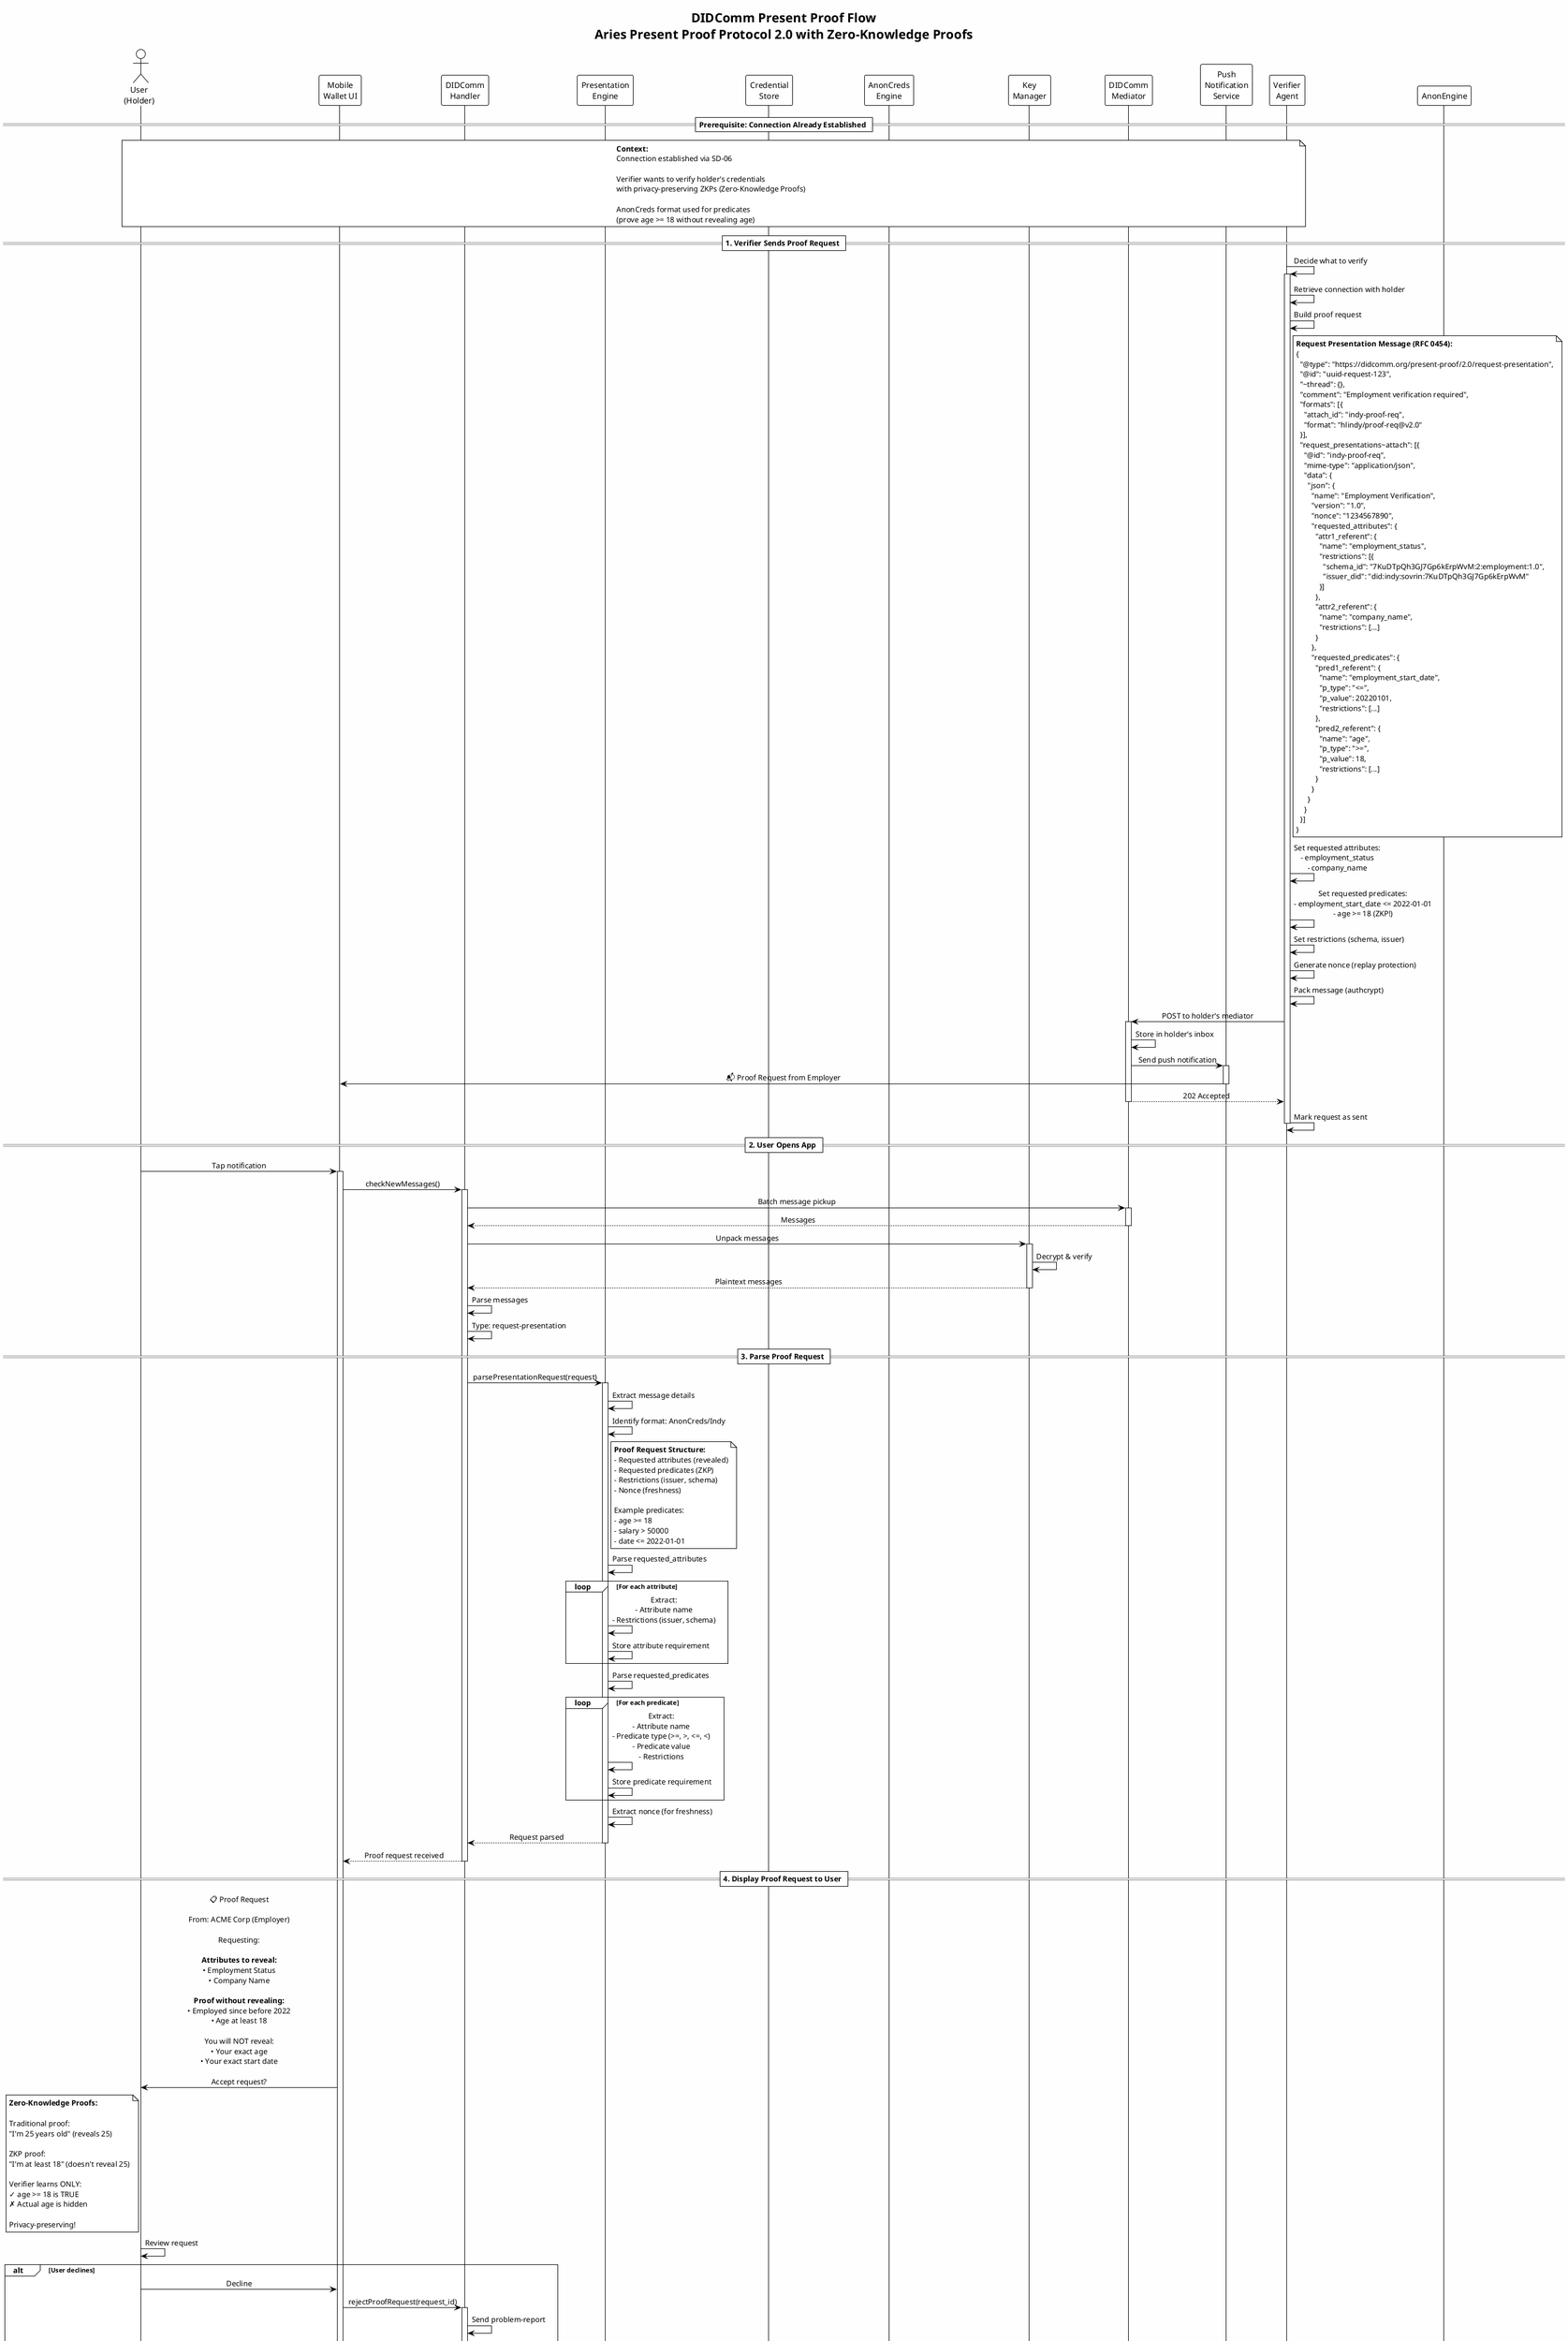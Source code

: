 @startuml 05-seq-didcomm-present-proof
!theme plain
skinparam backgroundColor #FEFEFE
skinparam sequenceMessageAlign center

title DIDComm Present Proof Flow\n**Aries Present Proof Protocol 2.0 with Zero-Knowledge Proofs**

actor "User\n(Holder)" as User
participant "Mobile\nWallet UI" as WalletUI
participant "DIDComm\nHandler" as DIDCommHandler
participant "Presentation\nEngine" as PresEngine
participant "Credential\nStore" as CredStore
participant "AnonCreds\nEngine" as AnonCreds
participant "Key\nManager" as KeyMgr
participant "DIDComm\nMediator" as Mediator
participant "Push\nNotification\nService" as PushSvc
participant "Verifier\nAgent" as Verifier

== Prerequisite: Connection Already Established ==

note over User, Verifier
  **Context:**
  Connection established via SD-06
  
  Verifier wants to verify holder's credentials
  with privacy-preserving ZKPs (Zero-Knowledge Proofs)
  
  AnonCreds format used for predicates
  (prove age >= 18 without revealing age)
end note

== 1. Verifier Sends Proof Request ==

Verifier -> Verifier: Decide what to verify
activate Verifier

Verifier -> Verifier: Retrieve connection with holder
Verifier -> Verifier: Build proof request

note right of Verifier
  **Request Presentation Message (RFC 0454):**
  {
    "@type": "https://didcomm.org/present-proof/2.0/request-presentation",
    "@id": "uuid-request-123",
    "~thread": {},
    "comment": "Employment verification required",
    "formats": [{
      "attach_id": "indy-proof-req",
      "format": "hlindy/proof-req@v2.0"
    }],
    "request_presentations~attach": [{
      "@id": "indy-proof-req",
      "mime-type": "application/json",
      "data": {
        "json": {
          "name": "Employment Verification",
          "version": "1.0",
          "nonce": "1234567890",
          "requested_attributes": {
            "attr1_referent": {
              "name": "employment_status",
              "restrictions": [{
                "schema_id": "7KuDTpQh3GJ7Gp6kErpWvM:2:employment:1.0",
                "issuer_did": "did:indy:sovrin:7KuDTpQh3GJ7Gp6kErpWvM"
              }]
            },
            "attr2_referent": {
              "name": "company_name",
              "restrictions": [...]
            }
          },
          "requested_predicates": {
            "pred1_referent": {
              "name": "employment_start_date",
              "p_type": "<=",
              "p_value": 20220101,
              "restrictions": [...]
            },
            "pred2_referent": {
              "name": "age",
              "p_type": ">=",
              "p_value": 18,
              "restrictions": [...]
            }
          }
        }
      }
    }]
  }
end note

Verifier -> Verifier: Set requested attributes:\n- employment_status\n- company_name
Verifier -> Verifier: Set requested predicates:\n- employment_start_date <= 2022-01-01\n- age >= 18 (ZKP!)
Verifier -> Verifier: Set restrictions (schema, issuer)
Verifier -> Verifier: Generate nonce (replay protection)

Verifier -> Verifier: Pack message (authcrypt)

Verifier -> Mediator: POST to holder's mediator
activate Mediator

Mediator -> Mediator: Store in holder's inbox
Mediator -> PushSvc: Send push notification
activate PushSvc
PushSvc -> WalletUI: 📬 Proof Request from Employer
deactivate PushSvc

Mediator --> Verifier: 202 Accepted
deactivate Mediator

Verifier -> Verifier: Mark request as sent
deactivate Verifier

== 2. User Opens App ==

User -> WalletUI: Tap notification
activate WalletUI

WalletUI -> DIDCommHandler: checkNewMessages()
activate DIDCommHandler

DIDCommHandler -> Mediator: Batch message pickup
activate Mediator
Mediator --> DIDCommHandler: Messages
deactivate Mediator

DIDCommHandler -> KeyMgr: Unpack messages
activate KeyMgr
KeyMgr -> KeyMgr: Decrypt & verify
KeyMgr --> DIDCommHandler: Plaintext messages
deactivate KeyMgr

DIDCommHandler -> DIDCommHandler: Parse messages
DIDCommHandler -> DIDCommHandler: Type: request-presentation

== 3. Parse Proof Request ==

DIDCommHandler -> PresEngine: parsePresentationRequest(request)
activate PresEngine

PresEngine -> PresEngine: Extract message details
PresEngine -> PresEngine: Identify format: AnonCreds/Indy

note right of PresEngine
  **Proof Request Structure:**
  - Requested attributes (revealed)
  - Requested predicates (ZKP)
  - Restrictions (issuer, schema)
  - Nonce (freshness)
  
  Example predicates:
  - age >= 18
  - salary > 50000
  - date <= 2022-01-01
end note

PresEngine -> PresEngine: Parse requested_attributes
loop For each attribute
  PresEngine -> PresEngine: Extract:\n- Attribute name\n- Restrictions (issuer, schema)
  PresEngine -> PresEngine: Store attribute requirement
end

PresEngine -> PresEngine: Parse requested_predicates
loop For each predicate
  PresEngine -> PresEngine: Extract:\n- Attribute name\n- Predicate type (>=, >, <=, <)\n- Predicate value\n- Restrictions
  PresEngine -> PresEngine: Store predicate requirement
end

PresEngine -> PresEngine: Extract nonce (for freshness)

PresEngine --> DIDCommHandler: Request parsed
deactivate PresEngine

DIDCommHandler --> WalletUI: Proof request received
deactivate DIDCommHandler

== 4. Display Proof Request to User ==

WalletUI -> User: 📋 Proof Request\n\nFrom: ACME Corp (Employer)\n\nRequesting:\n\n**Attributes to reveal:**\n• Employment Status\n• Company Name\n\n**Proof without revealing:**\n• Employed since before 2022\n• Age at least 18\n\nYou will NOT reveal:\n• Your exact age\n• Your exact start date\n\nAccept request?

note left of User
  **Zero-Knowledge Proofs:**
  
  Traditional proof:
  "I'm 25 years old" (reveals 25)
  
  ZKP proof:
  "I'm at least 18" (doesn't reveal 25)
  
  Verifier learns ONLY:
  ✓ age >= 18 is TRUE
  ✗ Actual age is hidden
  
  Privacy-preserving!
end note

User -> User: Review request

alt User declines
  User -> WalletUI: Decline
  WalletUI -> DIDCommHandler: rejectProofRequest(request_id)
  activate DIDCommHandler
  DIDCommHandler -> DIDCommHandler: Send problem-report
  DIDCommHandler --> WalletUI: Request declined
  deactivate DIDCommHandler
  WalletUI -> User: Request declined
  deactivate WalletUI
  [<-- User
end

User -> WalletUI: Accept request

== 5. Find Matching Credentials ==

WalletUI -> PresEngine: findMatchingCredentials(request)
activate PresEngine

PresEngine -> CredStore: queryCredentials()
activate CredStore
CredStore -> CredStore: Fetch all credentials from DB
CredStore --> PresEngine: List of credentials
deactivate CredStore

note right of PresEngine
  **Credential Matching:**
  For each requested attribute/predicate:
  1. Find credentials containing that attribute
  2. Check issuer restriction (if specified)
  3. Check schema restriction (if specified)
  4. Check credential is AnonCreds format
  5. Check credential is not revoked
  6. Check credential is not expired
end note

loop For each requested attribute
  PresEngine -> PresEngine: Get attribute name & restrictions
  
  loop For each credential
    PresEngine -> PresEngine: Check credential format (AnonCreds)
    PresEngine -> PresEngine: Check has attribute
    PresEngine -> PresEngine: Check issuer matches restriction
    PresEngine -> PresEngine: Check schema matches restriction
    
    alt Credential matches
      PresEngine -> PresEngine: Add to matches for this attribute
    end
  end
  
  alt No matching credentials
    PresEngine --> WalletUI: Cannot fulfill request
    WalletUI -> User: You don't have required credentials
    deactivate PresEngine
    deactivate WalletUI
    [<-- User
  end
end

loop For each requested predicate
  PresEngine -> PresEngine: Get predicate (age >= 18)
  
  loop For each credential
    PresEngine -> PresEngine: Check has attribute "age"
    PresEngine -> PresEngine: Check issuer/schema restrictions
    PresEngine -> PresEngine: Extract attribute value
    PresEngine -> PresEngine: Check predicate can be satisfied
    
    note right of PresEngine
      **Predicate Check:**
      If age attribute = 25
      Predicate: age >= 18
      
      25 >= 18? YES ✓
      
      Can generate ZKP for this
    end note
    
    alt Credential satisfies predicate
      PresEngine -> PresEngine: Add to matches
    end
  end
end

PresEngine -> PresEngine: Group matches by referent
PresEngine --> WalletUI: Matched credentials map
deactivate PresEngine

== 6. User Selects Credentials ==

WalletUI -> User: Select credentials to use:\n\n**For employment_status:**\n☐ ACME Employee ID (issued 2021-05-15)\n☐ Previous Employer ID\n\n**For age >= 18:**\n☐ Driver's License (age: 25)\n☐ National ID (age: 25)\n\nRecommended: ACME Employee ID + Driver's License

User -> WalletUI: Select ACME Employee ID
User -> WalletUI: Select Driver's License

WalletUI -> User: Confirm selection?
User -> WalletUI: Confirm

== 7. Retrieve Credential Details ==

WalletUI -> PresEngine: generatePresentation(selections, request)
activate PresEngine

PresEngine -> CredStore: getCredential(acme_emp_id)
activate CredStore
CredStore -> CredStore: Fetch from database
CredStore -> CredStore: Decrypt credential
CredStore --> PresEngine: ACME Employee credential
deactivate CredStore

PresEngine -> CredStore: getCredential(drivers_license_id)
activate CredStore
CredStore --> PresEngine: Driver's License credential
deactivate CredStore

PresEngine -> PresEngine: Parse AnonCreds credentials

note right of PresEngine
  **AnonCreds Credential Structure:**
  {
    "schema_id": "...",
    "cred_def_id": "...",
    "rev_reg_id": "...",
    "values": {
      "employment_status": {
        "raw": "Full-time",
        "encoded": "594739483..."
      },
      "company_name": {
        "raw": "ACME Corp",
        "encoded": "384759203..."
      },
      "employment_start_date": {
        "raw": "20210515",
        "encoded": "20210515"
      }
    },
    "signature": {...},
    "signature_correctness_proof": {...},
    "rev_reg": {...}
  }
end note

PresEngine -> PresEngine: Extract attribute values
PresEngine -> PresEngine: Extract credential signatures
PresEngine -> PresEngine: Extract credential secrets (blinded values)

== 8. Fetch Credential Definitions & Revocation ==

PresEngine -> PresEngine: Extract cred_def_id from credentials

PresEngine -> PresEngine: Fetch credential definition\nfrom ledger/cache

note right of PresEngine
  **Credential Definition:**
  Contains issuer's public key
  for signature verification
  
  Needed for:
  - Verifying credential signature
  - Generating proofs
end note

PresEngine -> PresEngine: Extract rev_reg_id (if revocable)

PresEngine -> PresEngine: Fetch revocation registry\nstate from ledger

note right of PresEngine
  **Revocation Registry:**
  Cryptographic accumulator
  
  Proves credential is NOT revoked
  without revealing which credential
  (ZKP for non-revocation)
end note

PresEngine -> PresEngine: Get revocation tails file

== 9. Generate Zero-Knowledge Proofs ==

PresEngine -> AnonCreds: generateProof(credentials, request, cred_defs, rev_regs)
activate AnonCreds

note right of AnonCreds
  **AnonCreds ZKP Generation:**
  
  Uses CL (Camenisch-Lysyanskaya) signatures
  
  Can prove:
  - Possession of credential
  - Attribute values (revealed)
  - Predicates (without revealing value)
  - Non-revocation
  
  All without revealing:
  - Full credential
  - Issuer's signature
  - Link between presentations
end note

AnonCreds -> AnonCreds: Initialize proof builder

loop For each requested attribute (revealed)
  AnonCreds -> AnonCreds: Get attribute value from credential
  AnonCreds -> AnonCreds: Get encoded value
  AnonCreds -> AnonCreds: Add to revealed attributes
  
  note right of AnonCreds
    **Revealed Attribute:**
    "employment_status": "Full-time"
    
    This will be shown in proof
  end note
end

loop For each requested predicate (ZKP)
  AnonCreds -> AnonCreds: Get attribute value (e.g., age = 25)
  AnonCreds -> AnonCreds: Get predicate (age >= 18)
  AnonCreds -> AnonCreds: Check predicate: 25 >= 18? TRUE
  
  note right of AnonCreds
    **Generate ZKP:**
    
    Prove: age >= 18 is TRUE
    Without revealing: age = 25
    
    Uses range proof:
    - Prove value is in range [18, infinity)
    - Without revealing actual value
    - Verifier can check proof validity
    - But learns nothing about actual age
    
    Mathematical magic! 🎩✨
  end note
  
  AnonCreds -> AnonCreds: Generate range proof (ZKP)
  AnonCreds -> AnonCreds: Add to proof predicates
end

AnonCreds -> AnonCreds: Generate proof of possession\n(have valid credential)

AnonCreds -> AnonCreds: Generate blinded signature proof
note right of AnonCreds
  **Signature Proof:**
  Proves credential was signed by issuer
  Without revealing signature itself
  
  Verifier can verify proof
  against issuer's public key
  (from credential definition)
end note

alt Credential is revocable
  AnonCreds -> AnonCreds: Generate non-revocation proof
  
  note right of AnonCreds
    **Non-Revocation Proof:**
    
    Proves credential is in
    revocation accumulator
    (i.e., NOT revoked)
    
    Without revealing:
    - Which credential
    - Credential index
    
    Uses cryptographic accumulator
    witness + tails file
  end note
  
  AnonCreds -> AnonCreds: Get accumulator witness
  AnonCreds -> AnonCreds: Use tails file
  AnonCreds -> AnonCreds: Generate witness proof
  AnonCreds -> AnonCreds: Add to proof
end

AnonCreds -> AnonEngine: Combine all sub-proofs

AnonCreds --> PresEngine: AnonCreds proof
deactivate AnonCreds

note right of AnonCreds
  **Generated Proof Structure:**
  {
    "proof": {
      "proofs": [{
        "primary_proof": {...},
        "non_revoc_proof": {...}
      }],
      "aggregated_proof": {...}
    },
    "requested_proof": {
      "revealed_attrs": {
        "attr1_referent": {
          "sub_proof_index": 0,
          "raw": "Full-time",
          "encoded": "594739483..."
        }
      },
      "self_attested_attrs": {},
      "unrevealed_attrs": {},
      "predicates": {
        "pred1_referent": {
          "sub_proof_index": 0
        }
      }
    },
    "identifiers": [{
      "schema_id": "...",
      "cred_def_id": "...",
      "rev_reg_id": "...",
      "timestamp": 1642435200
    }]
  }
end note

== 10. Build Presentation Message ==

PresEngine -> PresEngine: Create presentation message

note right of PresEngine
  **Presentation Message (RFC 0454):**
  {
    "@type": "https://didcomm.org/present-proof/2.0/presentation",
    "@id": "uuid-pres-456",
    "~thread": {
      "thid": "uuid-request-123"
    },
    "comment": "Employment verification proof",
    "formats": [{
      "attach_id": "indy-proof",
      "format": "hlindy/proof@v2.0"
    }],
    "presentations~attach": [{
      "@id": "indy-proof",
      "mime-type": "application/json",
      "data": {
        "json": <anoncreds_proof>
      }
    }]
  }
end note

PresEngine -> PresEngine: Set message type: presentation
PresEngine -> PresEngine: Set thread ID (from request)
PresEngine -> PresEngine: Attach AnonCreds proof
PresEngine -> PresEngine: Add comment

PresEngine --> WalletUI: Presentation ready
deactivate PresEngine

== 11. Send Presentation ==

WalletUI -> DIDCommHandler: sendPresentation(presentation)
activate DIDCommHandler

DIDCommHandler -> KeyMgr: authcryptMessage(presentation)
activate KeyMgr
KeyMgr -> KeyMgr: Encrypt & authenticate
KeyMgr --> DIDCommHandler: Packed message
deactivate KeyMgr

DIDCommHandler -> Verifier: POST to verifier\n(encrypted presentation)
activate Verifier

WalletUI -> User: Sending proof...

Verifier -> Verifier: Receive encrypted message
Verifier -> Verifier: Unpack (authcrypt)
Verifier -> Verifier: Parse presentation message
Verifier -> Verifier: Extract AnonCreds proof

== 12. Verifier Validates Proof ==

Verifier -> Verifier: Validate thread ID matches request
Verifier -> Verifier: Extract proof from attachment

Verifier -> Verifier: Fetch credential definitions\n(issuer public keys)
Verifier -> Verifier: Fetch revocation registries\n(current state)

Verifier -> Verifier: Verify AnonCreds proof

note right of Verifier
  **Proof Verification:**
  
  1. Check revealed attributes present
  2. Verify signature proofs (CL signatures)
  3. Verify predicate proofs (range proofs)
  4. Verify non-revocation proofs
  5. Check nonce matches
  6. Validate against restrictions
  7. Check timestamp fresh
  
  Uses issuer's public key from cred def
  Uses accumulator from rev reg
end note

Verifier -> Verifier: Verify signature proofs
note right of Verifier
  **Signature Verification:**
  Check proof against issuer public key
  from credential definition
  
  Proves credential was issued by
  trusted issuer
end note

Verifier -> Verifier: Verify predicate proofs
note right of Verifier
  **Predicate Verification:**
  
  Predicate: age >= 18
  Proof: <ZKP_data>
  
  Verifier checks:
  ✓ Range proof is valid
  ✓ Predicate is satisfied
  
  Verifier learns:
  ✓ age >= 18 is TRUE
  
  Verifier does NOT learn:
  ✗ Actual age value
  
  Privacy preserved! 🔒
end note

alt Invalid proof
  Verifier -> Verifier: Proof verification failed
  Verifier --> DIDCommHandler: Problem report
  DIDCommHandler --> WalletUI: Verification failed
  WalletUI -> User: ❌ Proof rejected
  deactivate Verifier
  deactivate DIDCommHandler
  deactivate WalletUI
  [<-- User
end

Verifier -> Verifier: Verify non-revocation proofs
note right of Verifier
  **Non-Revocation Check:**
  Proof shows credential is in accumulator
  = NOT revoked
  
  Without revealing which credential
end note

Verifier -> Verifier: Check revealed attributes
Verifier -> Verifier: - employment_status: "Full-time" ✓
Verifier -> Verifier: - company_name: "ACME Corp" ✓

Verifier -> Verifier: Check predicates satisfied
Verifier -> Verifier: - employment_start_date <= 2022-01-01 ✓
Verifier -> Verifier: - age >= 18 ✓

Verifier -> Verifier: Validate issuer is trusted
Verifier -> Verifier: Check credential definition from\nauthorized issuer

Verifier -> Verifier: All checks passed! ✓

Verifier -> Verifier: Business logic:\nGrant access/approve request

== 13. Verifier Sends Acknowledgment ==

Verifier -> Verifier: Create ack message

note right of Verifier
  **Ack Message:**
  {
    "@type": "https://didcomm.org/notification/1.0/ack",
    "@id": "uuid-ack-789",
    "~thread": {
      "thid": "uuid-request-123"
    },
    "status": "OK"
  }
end note

Verifier -> Verifier: Pack message (authcrypt)

Verifier -> Mediator: POST to holder's mediator
activate Mediator
Mediator -> Mediator: Store in inbox
Mediator -> PushSvc: Push notification
activate PushSvc
PushSvc -> WalletUI: ✓ Proof verified
deactivate PushSvc
Mediator --> Verifier: 202 Accepted
deactivate Mediator

Verifier -> Verifier: Update protocol state: complete
Verifier --> DIDCommHandler: 202 Accepted
deactivate Verifier

DIDCommHandler --> WalletUI: Presentation sent
deactivate DIDCommHandler

== 14. Wallet Receives Confirmation ==

WalletUI -> User: ✓ Proof Accepted!\n\nEmployer verified your:\n✓ Employment status\n✓ Company name\n✓ Employed since before 2022\n✓ Age at least 18\n\nWithout revealing:\n• Your exact age\n• Your exact start date\n\nAccess granted!

note left of User
  **Privacy Preserved:**
  
  What verifier learned:
  ✓ Employed full-time at ACME
  ✓ Started before 2022
  ✓ At least 18 years old
  
  What verifier did NOT learn:
  ✗ Exact age (25)
  ✗ Exact start date (2021-05-15)
  ✗ Other credential attributes
  ✗ Full credential contents
  
  Perfect selective disclosure
  with mathematical guarantees!
end note

== 15. Store Proof History ==

WalletUI -> CredStore: storeProofRecord(proof, verifier, timestamp)
activate CredStore

CredStore -> CredStore: Store:\n- Verifier info\n- Credentials used\n- Attributes revealed\n- Predicates proved\n- Timestamp

CredStore --> WalletUI: History stored
deactivate CredStore

WalletUI -> User: Return to home
deactivate WalletUI

note over User, Verifier
  **DIDComm Present Proof Complete!**
  
  **Protocol Flow:**
  1. Verifier sends proof request (attributes + predicates)
  2. Holder receives via mediator (push notification)
  3. Holder finds matching credentials
  4. Holder selects credentials
  5. Holder generates ZK proofs (AnonCreds)
  6. Holder sends presentation
  7. Verifier validates proofs
  8. Verifier sends acknowledgment
  
  **Zero-Knowledge Proofs (ZKP):**
  ✓ Predicates without revealing values
  ✓ Selective disclosure (only requested attrs)
  ✓ Unlinkability (can't correlate presentations)
  ✓ Non-revocation proofs
  ✓ Signature proofs
  
  **Privacy Features:**
  ✓ Minimal disclosure (only what's needed)
  ✓ Mathematical guarantees (not just promises)
  ✓ No correlation between proofs
  ✓ No tracking by verifiers
  
  **AnonCreds Advantages:**
  ✓ True ZKP support (CL signatures)
  ✓ Predicate proofs (age >= 18, salary > X)
  ✓ Non-revocation proofs
  ✓ Strong privacy guarantees
  ✓ Production-ready (Hyperledger Indy)
  
  **Use Cases:**
  - Age verification (>= 18, >= 21)
  - Income verification (> threshold)
  - Date verification (employed before X)
  - Status checks (is_student = true)
  - All without revealing exact values!
end note

@enduml
